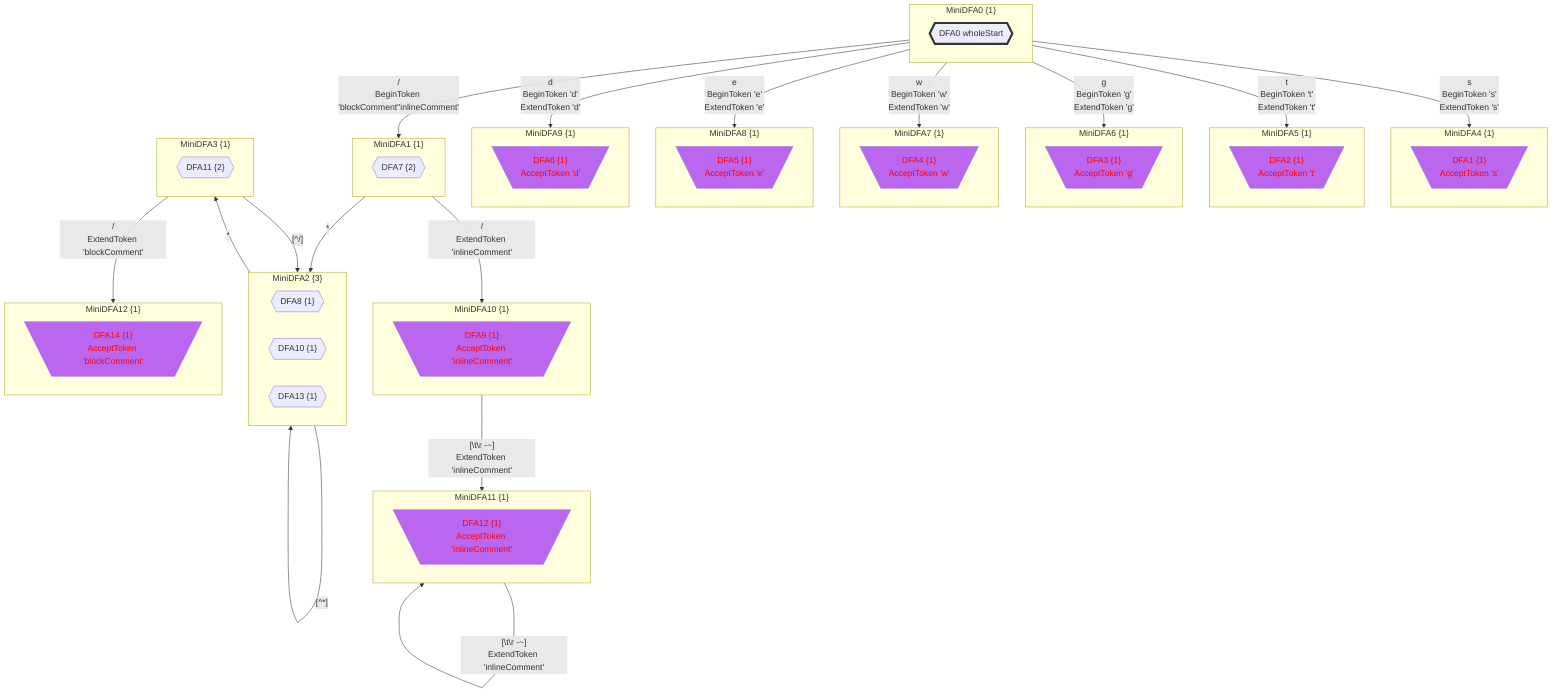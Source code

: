 flowchart
classDef c0001 color:#FF0000;
classDef c0010 stroke-dasharray: 10 10;
classDef c0011 stroke-dasharray: 10 10,color:#FF0000;
classDef c0100 fill:#BB66EE;
classDef c0101 fill:#BB66EE,color:#FF0000;
classDef c0110 fill:#BB66EE,stroke-dasharray: 10 10;
classDef c0111 fill:#BB66EE,stroke-dasharray: 10 10,color:#FF0000;
classDef c1000 stroke:#333,stroke-width:4px;
classDef c1001 stroke:#333,stroke-width:4px,color:#FF0000;
classDef c1010 stroke:#333,stroke-width:4px,stroke-dasharray: 10 10;
classDef c1011 stroke:#333,stroke-width:4px,stroke-dasharray: 10 10,color:#FF0000;
classDef c1100 stroke:#333,stroke-width:4px,fill:#BB66EE;
classDef c1101 stroke:#333,stroke-width:4px,fill:#BB66EE,color:#FF0000;
classDef c1110 stroke:#333,stroke-width:4px,fill:#BB66EE,stroke-dasharray: 10 10;
classDef c1111 stroke:#333,stroke-width:4px,fill:#BB66EE,stroke-dasharray: 10 10,color:#FF0000;
subgraph MiniDFA0_-1374853353["MiniDFA0 {1}"]
DFA0_-1299054439_0{{"DFA0 wholeStart"}}
class DFA0_-1299054439_0 c1000;
end
class MiniDFA0_-1374853353 c1000;
subgraph MiniDFA4_-2079138749["MiniDFA4 {1}"]
DFA1_1055845689_1[\"DFA1 {1}
AcceptToken 's'"/]
class DFA1_1055845689_1 c0101;
end
class MiniDFA4_-2079138749 c0101;
subgraph MiniDFA5_-457621818["MiniDFA5 {1}"]
DFA2_-1917490574_2[\"DFA2 {1}
AcceptToken 't'"/]
class DFA2_-1917490574_2 c0101;
end
class MiniDFA5_-457621818 c0101;
subgraph MiniDFA6_511684543["MiniDFA6 {1}"]
DFA3_-701376295_3[\"DFA3 {1}
AcceptToken 'g'"/]
class DFA3_-701376295_3 c0101;
end
class MiniDFA6_511684543 c0101;
subgraph MiniDFA7_-1236270071["MiniDFA7 {1}"]
DFA4_-681318700_4[\"DFA4 {1}
AcceptToken 'w'"/]
class DFA4_-681318700_4 c0101;
end
class MiniDFA7_-1236270071 c0101;
subgraph MiniDFA8_-1428199615["MiniDFA8 {1}"]
DFA5_2051529573_5[\"DFA5 {1}
AcceptToken 'e'"/]
class DFA5_2051529573_5 c0101;
end
class MiniDFA8_-1428199615 c0101;
subgraph MiniDFA9_-830418548["MiniDFA9 {1}"]
DFA6_-1169595839_6[\"DFA6 {1}
AcceptToken 'd'"/]
class DFA6_-1169595839_6 c0101;
end
class MiniDFA9_-830418548 c0101;
subgraph MiniDFA1_-1434017908["MiniDFA1 {1}"]
DFA7_-670766500_7{{"DFA7 {2}"}}
end
subgraph MiniDFA2_1078136426["MiniDFA2 {3}"]
DFA8_1306797959_8{{"DFA8 {1}"}}
DFA10_-167006945_9{{"DFA10 {1}"}}
DFA13_-1208762609_10{{"DFA13 {1}"}}
end
subgraph MiniDFA10_1509238363["MiniDFA10 {1}"]
DFA9_-1957368769_11[\"DFA9 {1}
AcceptToken 'inlineComment'"/]
class DFA9_-1957368769_11 c0101;
end
class MiniDFA10_1509238363 c0101;
subgraph MiniDFA3_-1680542343["MiniDFA3 {1}"]
DFA11_1657803936_12{{"DFA11 {2}"}}
end
subgraph MiniDFA11_-808404463["MiniDFA11 {1}"]
DFA12_1950027080_13[\"DFA12 {1}
AcceptToken 'inlineComment'"/]
class DFA12_1950027080_13 c0101;
end
class MiniDFA11_-808404463 c0101;
subgraph MiniDFA12_-421454105["MiniDFA12 {1}"]
DFA14_-560072739_14[\"DFA14 {1}
AcceptToken 'blockComment'"/]
class DFA14_-560072739_14 c0101;
end
class MiniDFA12_-421454105 c0101;
MiniDFA0_-1374853353 -->|"s
BeginToken 's'
ExtendToken 's'"|MiniDFA4_-2079138749
MiniDFA0_-1374853353 -->|"t
BeginToken 't'
ExtendToken 't'"|MiniDFA5_-457621818
MiniDFA0_-1374853353 -->|"g
BeginToken 'g'
ExtendToken 'g'"|MiniDFA6_511684543
MiniDFA0_-1374853353 -->|"w
BeginToken 'w'
ExtendToken 'w'"|MiniDFA7_-1236270071
MiniDFA0_-1374853353 -->|"e
BeginToken 'e'
ExtendToken 'e'"|MiniDFA8_-1428199615
MiniDFA0_-1374853353 -->|"d
BeginToken 'd'
ExtendToken 'd'"|MiniDFA9_-830418548
MiniDFA0_-1374853353 -->|"/
BeginToken 'blockComment''inlineComment'"|MiniDFA1_-1434017908
MiniDFA1_-1434017908 -->|"*"|MiniDFA2_1078136426
MiniDFA1_-1434017908 -->|"/
ExtendToken 'inlineComment'"|MiniDFA10_1509238363
MiniDFA2_1078136426 -->|"[^*]"|MiniDFA2_1078136426
MiniDFA2_1078136426 -->|"*"|MiniDFA3_-1680542343
MiniDFA10_1509238363 -->|"[#92;t#92;r#32;-~]
ExtendToken 'inlineComment'"|MiniDFA11_-808404463
MiniDFA3_-1680542343 -->|"[^/]"|MiniDFA2_1078136426
MiniDFA3_-1680542343 -->|"/
ExtendToken 'blockComment'"|MiniDFA12_-421454105
MiniDFA11_-808404463 -->|"[#92;t#92;r#32;-~]
ExtendToken 'inlineComment'"|MiniDFA11_-808404463